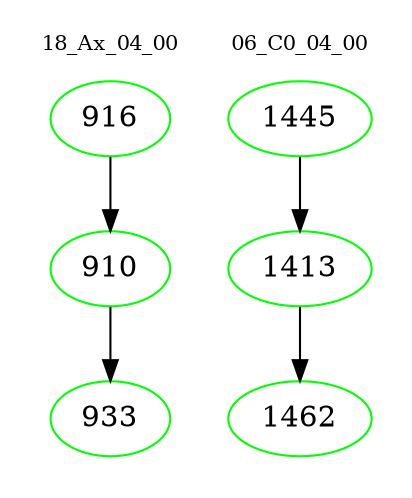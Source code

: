 digraph{
subgraph cluster_0 {
color = white
label = "18_Ax_04_00";
fontsize=10;
T0_916 [label="916", color="green"]
T0_916 -> T0_910 [color="black"]
T0_910 [label="910", color="green"]
T0_910 -> T0_933 [color="black"]
T0_933 [label="933", color="green"]
}
subgraph cluster_1 {
color = white
label = "06_C0_04_00";
fontsize=10;
T1_1445 [label="1445", color="green"]
T1_1445 -> T1_1413 [color="black"]
T1_1413 [label="1413", color="green"]
T1_1413 -> T1_1462 [color="black"]
T1_1462 [label="1462", color="green"]
}
}
